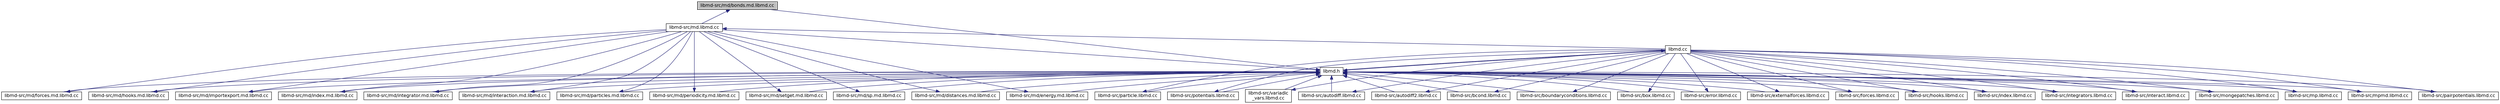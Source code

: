 digraph "libmd-src/md/bonds.md.libmd.cc"
{
 // INTERACTIVE_SVG=YES
 // LATEX_PDF_SIZE
  bgcolor="transparent";
  edge [fontname="Helvetica",fontsize="12",labelfontname="Helvetica",labelfontsize="12"];
  node [fontname="Helvetica",fontsize="12",shape=record];
  Node1 [label="libmd-src/md/bonds.md.libmd.cc",height=0.2,width=0.4,color="black", fillcolor="grey75", style="filled", fontcolor="black",tooltip=" "];
  Node1 -> Node2 [dir="back",color="midnightblue",fontsize="12",style="solid"];
  Node2 [label="libmd-src/md.libmd.cc",height=0.2,width=0.4,color="black",URL="$md_8libmd_8cc.html",tooltip=" "];
  Node2 -> Node3 [dir="back",color="midnightblue",fontsize="12",style="solid"];
  Node3 [label="libmd.cc",height=0.2,width=0.4,color="black",URL="$libmd_8cc.html",tooltip=" "];
  Node3 -> Node4 [dir="back",color="midnightblue",fontsize="12",style="solid"];
  Node4 [label="libmd.h",height=0.2,width=0.4,color="black",URL="$libmd_8h.html",tooltip=" "];
  Node4 -> Node5 [dir="back",color="midnightblue",fontsize="12",style="solid"];
  Node5 [label="libmd-src/autodiff.libmd.cc",height=0.2,width=0.4,color="black",URL="$autodiff_8libmd_8cc.html",tooltip=" "];
  Node5 -> Node3 [dir="back",color="midnightblue",fontsize="12",style="solid"];
  Node4 -> Node6 [dir="back",color="midnightblue",fontsize="12",style="solid"];
  Node6 [label="libmd-src/autodiff2.libmd.cc",height=0.2,width=0.4,color="black",URL="$autodiff2_8libmd_8cc.html",tooltip=" "];
  Node6 -> Node3 [dir="back",color="midnightblue",fontsize="12",style="solid"];
  Node4 -> Node7 [dir="back",color="midnightblue",fontsize="12",style="solid"];
  Node7 [label="libmd-src/bcond.libmd.cc",height=0.2,width=0.4,color="black",URL="$bcond_8libmd_8cc.html",tooltip=" "];
  Node7 -> Node3 [dir="back",color="midnightblue",fontsize="12",style="solid"];
  Node4 -> Node8 [dir="back",color="midnightblue",fontsize="12",style="solid"];
  Node8 [label="libmd-src/boundaryconditions.libmd.cc",height=0.2,width=0.4,color="black",URL="$boundaryconditions_8libmd_8cc.html",tooltip=" "];
  Node8 -> Node3 [dir="back",color="midnightblue",fontsize="12",style="solid"];
  Node4 -> Node9 [dir="back",color="midnightblue",fontsize="12",style="solid"];
  Node9 [label="libmd-src/box.libmd.cc",height=0.2,width=0.4,color="black",URL="$box_8libmd_8cc.html",tooltip=" "];
  Node9 -> Node3 [dir="back",color="midnightblue",fontsize="12",style="solid"];
  Node4 -> Node10 [dir="back",color="midnightblue",fontsize="12",style="solid"];
  Node10 [label="libmd-src/error.libmd.cc",height=0.2,width=0.4,color="black",URL="$error_8libmd_8cc.html",tooltip=" "];
  Node10 -> Node3 [dir="back",color="midnightblue",fontsize="12",style="solid"];
  Node4 -> Node11 [dir="back",color="midnightblue",fontsize="12",style="solid"];
  Node11 [label="libmd-src/externalforces.libmd.cc",height=0.2,width=0.4,color="black",URL="$externalforces_8libmd_8cc.html",tooltip=" "];
  Node11 -> Node3 [dir="back",color="midnightblue",fontsize="12",style="solid"];
  Node4 -> Node12 [dir="back",color="midnightblue",fontsize="12",style="solid"];
  Node12 [label="libmd-src/forces.libmd.cc",height=0.2,width=0.4,color="black",URL="$forces_8libmd_8cc.html",tooltip=" "];
  Node12 -> Node3 [dir="back",color="midnightblue",fontsize="12",style="solid"];
  Node4 -> Node13 [dir="back",color="midnightblue",fontsize="12",style="solid"];
  Node13 [label="libmd-src/hooks.libmd.cc",height=0.2,width=0.4,color="black",URL="$hooks_8libmd_8cc.html",tooltip=" "];
  Node13 -> Node3 [dir="back",color="midnightblue",fontsize="12",style="solid"];
  Node4 -> Node14 [dir="back",color="midnightblue",fontsize="12",style="solid"];
  Node14 [label="libmd-src/index.libmd.cc",height=0.2,width=0.4,color="black",URL="$index_8libmd_8cc.html",tooltip=" "];
  Node14 -> Node3 [dir="back",color="midnightblue",fontsize="12",style="solid"];
  Node4 -> Node15 [dir="back",color="midnightblue",fontsize="12",style="solid"];
  Node15 [label="libmd-src/integrators.libmd.cc",height=0.2,width=0.4,color="black",URL="$integrators_8libmd_8cc.html",tooltip=" "];
  Node15 -> Node3 [dir="back",color="midnightblue",fontsize="12",style="solid"];
  Node4 -> Node16 [dir="back",color="midnightblue",fontsize="12",style="solid"];
  Node16 [label="libmd-src/interact.libmd.cc",height=0.2,width=0.4,color="black",URL="$interact_8libmd_8cc.html",tooltip=" "];
  Node16 -> Node3 [dir="back",color="midnightblue",fontsize="12",style="solid"];
  Node4 -> Node1 [dir="back",color="midnightblue",fontsize="12",style="solid"];
  Node4 -> Node17 [dir="back",color="midnightblue",fontsize="12",style="solid"];
  Node17 [label="libmd-src/md/distances.md.libmd.cc",height=0.2,width=0.4,color="black",URL="$distances_8md_8libmd_8cc.html",tooltip=" "];
  Node17 -> Node2 [dir="back",color="midnightblue",fontsize="12",style="solid"];
  Node4 -> Node18 [dir="back",color="midnightblue",fontsize="12",style="solid"];
  Node18 [label="libmd-src/md/energy.md.libmd.cc",height=0.2,width=0.4,color="black",URL="$energy_8md_8libmd_8cc.html",tooltip=" "];
  Node18 -> Node2 [dir="back",color="midnightblue",fontsize="12",style="solid"];
  Node4 -> Node19 [dir="back",color="midnightblue",fontsize="12",style="solid"];
  Node19 [label="libmd-src/md/forces.md.libmd.cc",height=0.2,width=0.4,color="black",URL="$forces_8md_8libmd_8cc.html",tooltip=" "];
  Node19 -> Node2 [dir="back",color="midnightblue",fontsize="12",style="solid"];
  Node4 -> Node20 [dir="back",color="midnightblue",fontsize="12",style="solid"];
  Node20 [label="libmd-src/md/hooks.md.libmd.cc",height=0.2,width=0.4,color="black",URL="$hooks_8md_8libmd_8cc.html",tooltip=" "];
  Node20 -> Node2 [dir="back",color="midnightblue",fontsize="12",style="solid"];
  Node4 -> Node21 [dir="back",color="midnightblue",fontsize="12",style="solid"];
  Node21 [label="libmd-src/md/importexport.md.libmd.cc",height=0.2,width=0.4,color="black",URL="$importexport_8md_8libmd_8cc.html",tooltip=" "];
  Node21 -> Node2 [dir="back",color="midnightblue",fontsize="12",style="solid"];
  Node4 -> Node22 [dir="back",color="midnightblue",fontsize="12",style="solid"];
  Node22 [label="libmd-src/md/index.md.libmd.cc",height=0.2,width=0.4,color="black",URL="$index_8md_8libmd_8cc.html",tooltip=" "];
  Node22 -> Node2 [dir="back",color="midnightblue",fontsize="12",style="solid"];
  Node4 -> Node23 [dir="back",color="midnightblue",fontsize="12",style="solid"];
  Node23 [label="libmd-src/md/integrator.md.libmd.cc",height=0.2,width=0.4,color="black",URL="$integrator_8md_8libmd_8cc.html",tooltip=" "];
  Node23 -> Node2 [dir="back",color="midnightblue",fontsize="12",style="solid"];
  Node4 -> Node24 [dir="back",color="midnightblue",fontsize="12",style="solid"];
  Node24 [label="libmd-src/md/interaction.md.libmd.cc",height=0.2,width=0.4,color="black",URL="$interaction_8md_8libmd_8cc.html",tooltip=" "];
  Node24 -> Node2 [dir="back",color="midnightblue",fontsize="12",style="solid"];
  Node4 -> Node25 [dir="back",color="midnightblue",fontsize="12",style="solid"];
  Node25 [label="libmd-src/md/particles.md.libmd.cc",height=0.2,width=0.4,color="black",URL="$particles_8md_8libmd_8cc.html",tooltip=" "];
  Node25 -> Node2 [dir="back",color="midnightblue",fontsize="12",style="solid"];
  Node4 -> Node26 [dir="back",color="midnightblue",fontsize="12",style="solid"];
  Node26 [label="libmd-src/md/periodicity.md.libmd.cc",height=0.2,width=0.4,color="black",URL="$periodicity_8md_8libmd_8cc.html",tooltip=" "];
  Node26 -> Node2 [dir="back",color="midnightblue",fontsize="12",style="solid"];
  Node4 -> Node27 [dir="back",color="midnightblue",fontsize="12",style="solid"];
  Node27 [label="libmd-src/md/setget.md.libmd.cc",height=0.2,width=0.4,color="black",URL="$setget_8md_8libmd_8cc.html",tooltip=" "];
  Node27 -> Node2 [dir="back",color="midnightblue",fontsize="12",style="solid"];
  Node4 -> Node28 [dir="back",color="midnightblue",fontsize="12",style="solid"];
  Node28 [label="libmd-src/md/sp.md.libmd.cc",height=0.2,width=0.4,color="black",URL="$sp_8md_8libmd_8cc.html",tooltip=" "];
  Node28 -> Node2 [dir="back",color="midnightblue",fontsize="12",style="solid"];
  Node4 -> Node2 [dir="back",color="midnightblue",fontsize="12",style="solid"];
  Node4 -> Node29 [dir="back",color="midnightblue",fontsize="12",style="solid"];
  Node29 [label="libmd-src/mongepatches.libmd.cc",height=0.2,width=0.4,color="black",URL="$mongepatches_8libmd_8cc.html",tooltip=" "];
  Node29 -> Node3 [dir="back",color="midnightblue",fontsize="12",style="solid"];
  Node4 -> Node30 [dir="back",color="midnightblue",fontsize="12",style="solid"];
  Node30 [label="libmd-src/mp.libmd.cc",height=0.2,width=0.4,color="black",URL="$mp_8libmd_8cc.html",tooltip=" "];
  Node30 -> Node3 [dir="back",color="midnightblue",fontsize="12",style="solid"];
  Node4 -> Node31 [dir="back",color="midnightblue",fontsize="12",style="solid"];
  Node31 [label="libmd-src/mpmd.libmd.cc",height=0.2,width=0.4,color="black",URL="$mpmd_8libmd_8cc.html",tooltip=" "];
  Node31 -> Node3 [dir="back",color="midnightblue",fontsize="12",style="solid"];
  Node4 -> Node32 [dir="back",color="midnightblue",fontsize="12",style="solid"];
  Node32 [label="libmd-src/pairpotentials.libmd.cc",height=0.2,width=0.4,color="black",URL="$pairpotentials_8libmd_8cc.html",tooltip=" "];
  Node32 -> Node3 [dir="back",color="midnightblue",fontsize="12",style="solid"];
  Node4 -> Node33 [dir="back",color="midnightblue",fontsize="12",style="solid"];
  Node33 [label="libmd-src/particle.libmd.cc",height=0.2,width=0.4,color="black",URL="$particle_8libmd_8cc.html",tooltip=" "];
  Node33 -> Node3 [dir="back",color="midnightblue",fontsize="12",style="solid"];
  Node4 -> Node34 [dir="back",color="midnightblue",fontsize="12",style="solid"];
  Node34 [label="libmd-src/potentials.libmd.cc",height=0.2,width=0.4,color="black",URL="$potentials_8libmd_8cc.html",tooltip=" "];
  Node34 -> Node3 [dir="back",color="midnightblue",fontsize="12",style="solid"];
  Node4 -> Node35 [dir="back",color="midnightblue",fontsize="12",style="solid"];
  Node35 [label="libmd-src/variadic\l_vars.libmd.cc",height=0.2,width=0.4,color="black",URL="$variadic__vars_8libmd_8cc.html",tooltip=" "];
  Node35 -> Node3 [dir="back",color="midnightblue",fontsize="12",style="solid"];
  Node4 -> Node3 [dir="back",color="midnightblue",fontsize="12",style="solid"];
}
